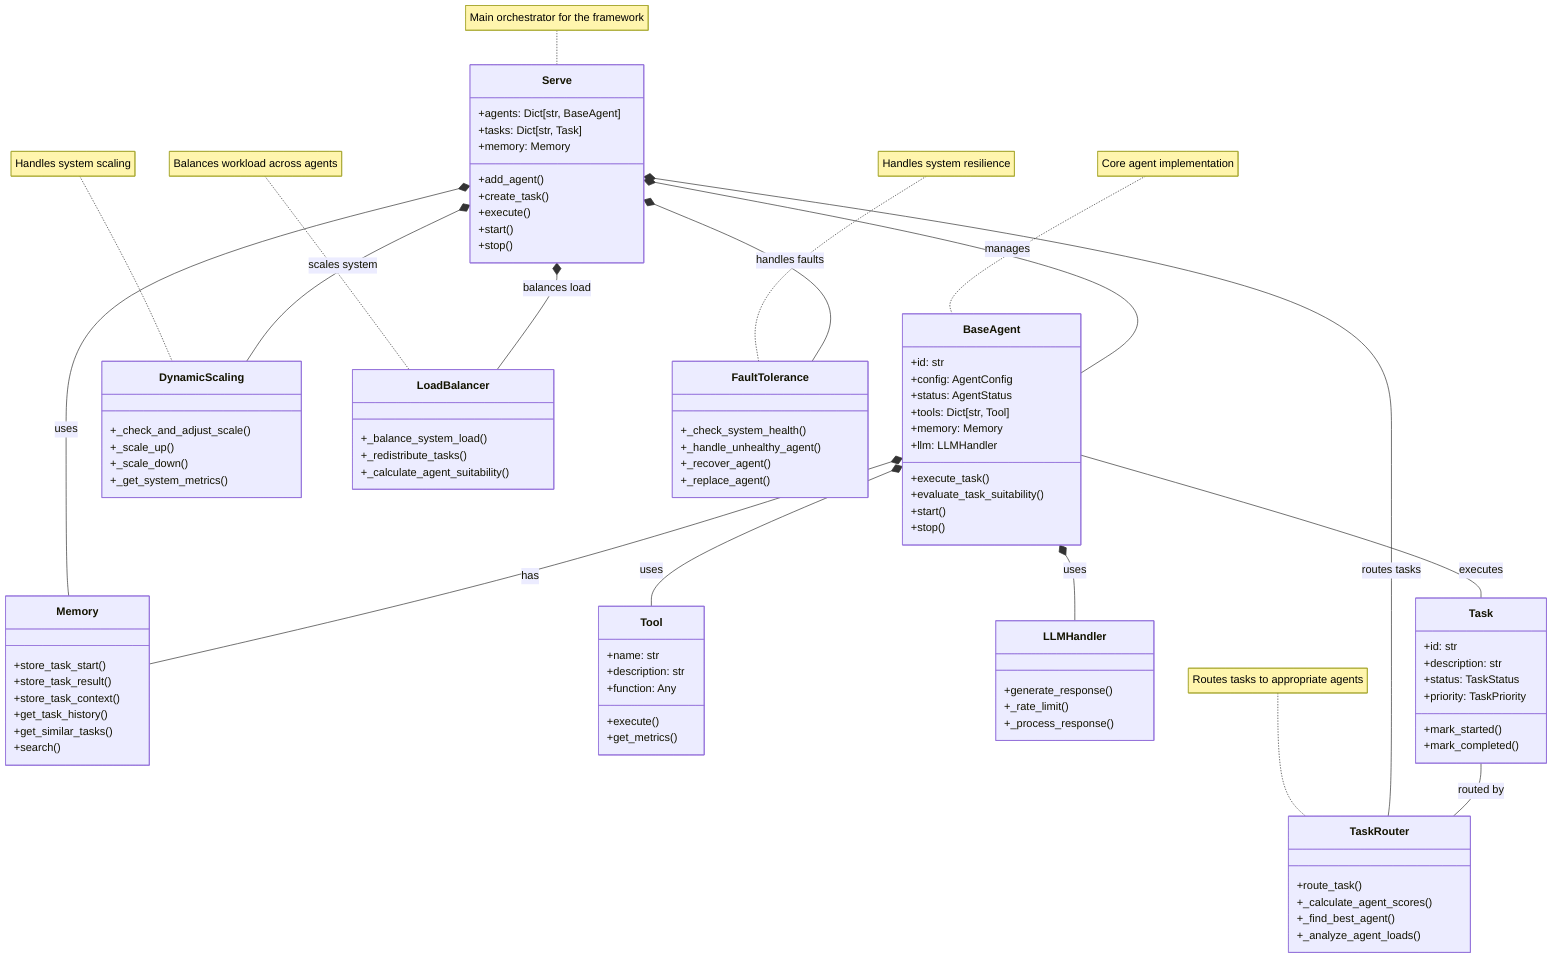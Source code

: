 classDiagram
    class Serve {
        +agents: Dict[str, BaseAgent]
        +tasks: Dict[str, Task]
        +memory: Memory
        +add_agent()
        +create_task()
        +execute()
        +start()
        +stop()
    }

    class BaseAgent {
        +id: str
        +config: AgentConfig
        +status: AgentStatus
        +tools: Dict[str, Tool]
        +memory: Memory
        +llm: LLMHandler
        +execute_task()
        +evaluate_task_suitability()
        +start()
        +stop()
    }

    class Memory {
        +store_task_start()
        +store_task_result()
        +store_task_context()
        +get_task_history()
        +get_similar_tasks()
        +search()
    }

    class TaskRouter {
        +route_task()
        +_calculate_agent_scores()
        +_find_best_agent()
        +_analyze_agent_loads()
    }

    class DynamicScaling {
        +_check_and_adjust_scale()
        +_scale_up()
        +_scale_down()
        +_get_system_metrics()
    }

    class LoadBalancer {
        +_balance_system_load()
        +_redistribute_tasks()
        +_calculate_agent_suitability()
    }

    class FaultTolerance {
        +_check_system_health()
        +_handle_unhealthy_agent()
        +_recover_agent()
        +_replace_agent()
    }

    class Tool {
        +name: str
        +description: str
        +function: Any
        +execute()
        +get_metrics()
    }

    class LLMHandler {
        +generate_response()
        +_rate_limit()
        +_process_response()
    }

    class Task {
        +id: str
        +description: str
        +status: TaskStatus
        +priority: TaskPriority
        +mark_started()
        +mark_completed()
    }

    Serve *-- BaseAgent : manages
    Serve *-- Memory : uses
    BaseAgent *-- Tool : uses
    BaseAgent *-- Memory : has
    BaseAgent *-- LLMHandler : uses
    Serve *-- TaskRouter : routes tasks
    Serve *-- DynamicScaling : scales system
    Serve *-- LoadBalancer : balances load
    Serve *-- FaultTolerance : handles faults
    BaseAgent -- Task : executes
    Task -- TaskRouter : routed by

    note for Serve "Main orchestrator for the framework"
    note for BaseAgent "Core agent implementation"
    note for TaskRouter "Routes tasks to appropriate agents"
    note for DynamicScaling "Handles system scaling"
    note for LoadBalancer "Balances workload across agents"
    note for FaultTolerance "Handles system resilience"